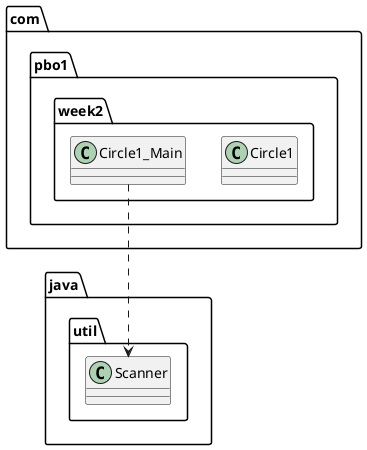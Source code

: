 @startuml
class com.pbo1.week2.Circle1
class com.pbo1.week2.Circle1_Main
class java.util.Scanner
com.pbo1.week2.Circle1_Main ..> java.util.Scanner
@enduml
